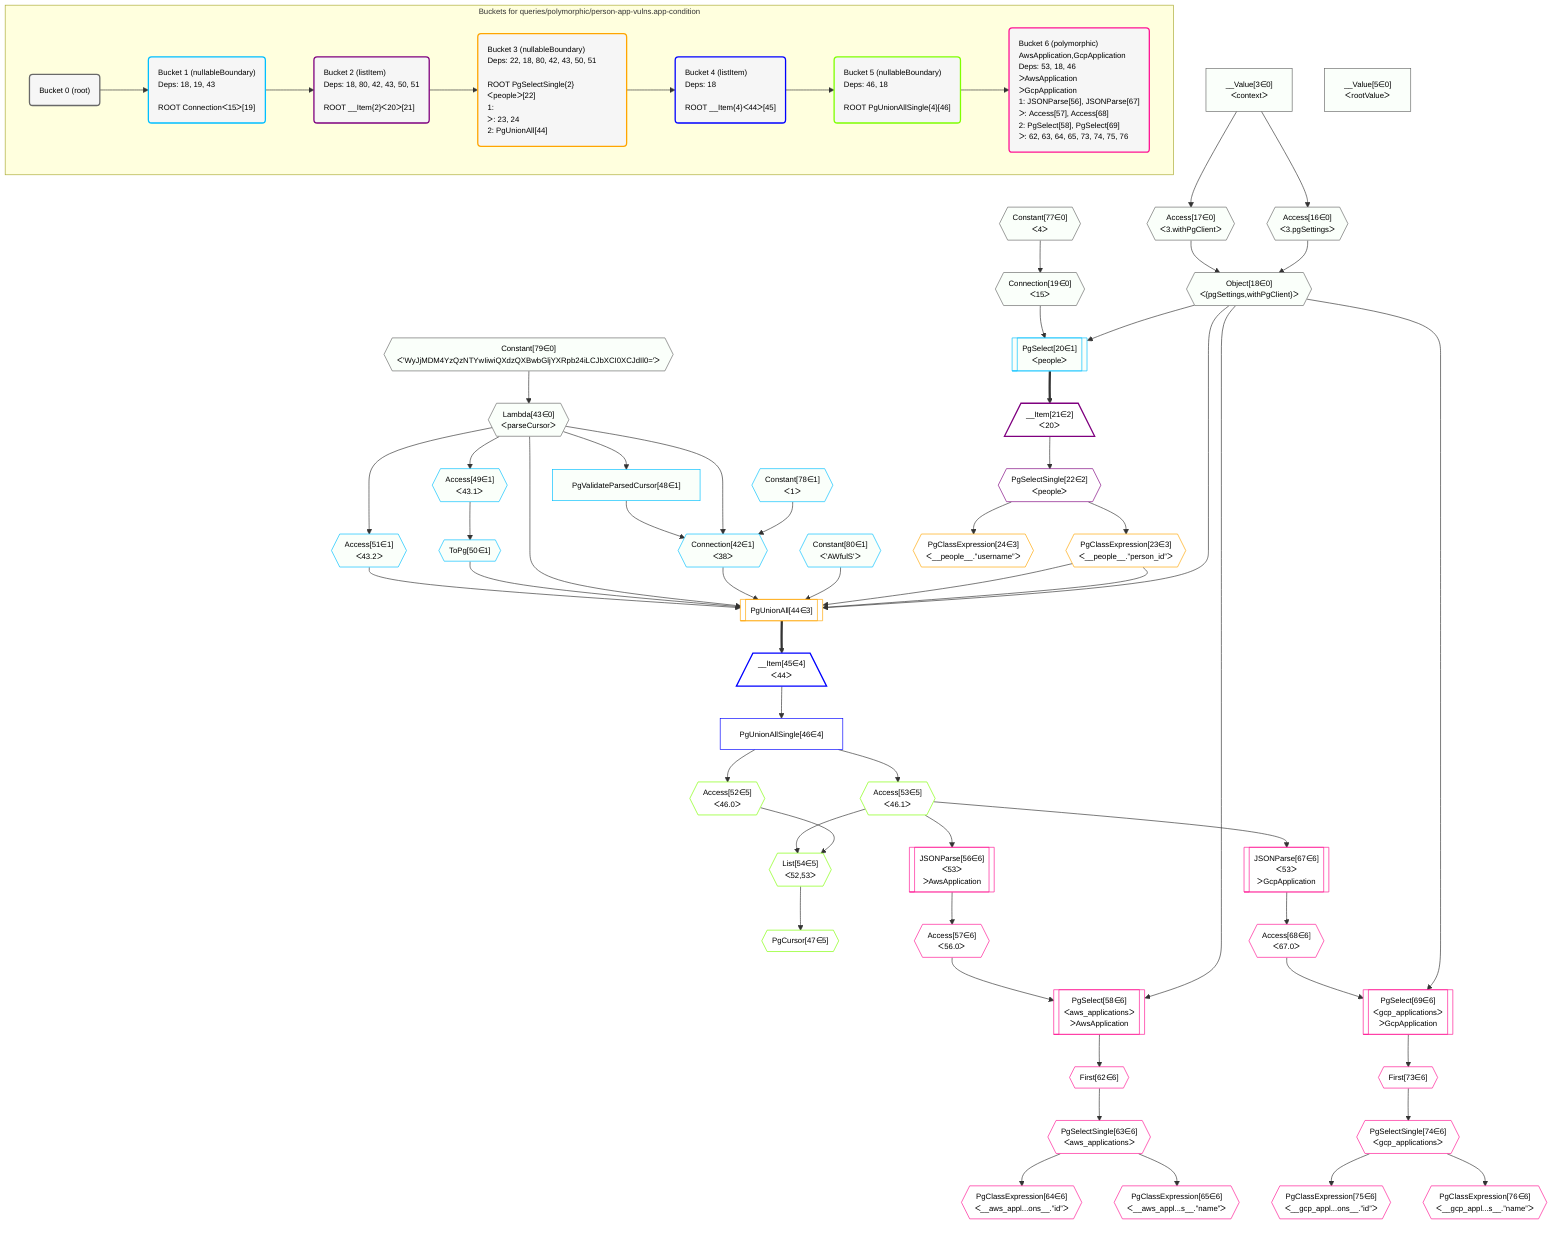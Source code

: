 %%{init: {'themeVariables': { 'fontSize': '12px'}}}%%
graph TD
    classDef path fill:#eee,stroke:#000,color:#000
    classDef plan fill:#fff,stroke-width:1px,color:#000
    classDef itemplan fill:#fff,stroke-width:2px,color:#000
    classDef unbatchedplan fill:#dff,stroke-width:1px,color:#000
    classDef sideeffectplan fill:#fcc,stroke-width:2px,color:#000
    classDef bucket fill:#f6f6f6,color:#000,stroke-width:2px,text-align:left


    %% plan dependencies
    Object18{{"Object[18∈0]<br />ᐸ{pgSettings,withPgClient}ᐳ"}}:::plan
    Access16{{"Access[16∈0]<br />ᐸ3.pgSettingsᐳ"}}:::plan
    Access17{{"Access[17∈0]<br />ᐸ3.withPgClientᐳ"}}:::plan
    Access16 & Access17 --> Object18
    __Value3["__Value[3∈0]<br />ᐸcontextᐳ"]:::plan
    __Value3 --> Access16
    __Value3 --> Access17
    Connection19{{"Connection[19∈0]<br />ᐸ15ᐳ"}}:::plan
    Constant77{{"Constant[77∈0]<br />ᐸ4ᐳ"}}:::plan
    Constant77 --> Connection19
    Lambda43{{"Lambda[43∈0]<br />ᐸparseCursorᐳ"}}:::plan
    Constant79{{"Constant[79∈0]<br />ᐸ'WyJjMDM4YzQzNTYwIiwiQXdzQXBwbGljYXRpb24iLCJbXCI0XCJdIl0='ᐳ"}}:::plan
    Constant79 --> Lambda43
    __Value5["__Value[5∈0]<br />ᐸrootValueᐳ"]:::plan
    Connection42{{"Connection[42∈1]<br />ᐸ38ᐳ"}}:::plan
    Constant78{{"Constant[78∈1]<br />ᐸ1ᐳ"}}:::plan
    PgValidateParsedCursor48["PgValidateParsedCursor[48∈1]"]:::plan
    Constant78 & Lambda43 & PgValidateParsedCursor48 --> Connection42
    PgSelect20[["PgSelect[20∈1]<br />ᐸpeopleᐳ"]]:::plan
    Object18 & Connection19 --> PgSelect20
    Lambda43 --> PgValidateParsedCursor48
    Access49{{"Access[49∈1]<br />ᐸ43.1ᐳ"}}:::plan
    Lambda43 --> Access49
    ToPg50{{"ToPg[50∈1]"}}:::plan
    Access49 --> ToPg50
    Access51{{"Access[51∈1]<br />ᐸ43.2ᐳ"}}:::plan
    Lambda43 --> Access51
    Constant80{{"Constant[80∈1]<br />ᐸ'AWfulS'ᐳ"}}:::plan
    __Item21[/"__Item[21∈2]<br />ᐸ20ᐳ"\]:::itemplan
    PgSelect20 ==> __Item21
    PgSelectSingle22{{"PgSelectSingle[22∈2]<br />ᐸpeopleᐳ"}}:::plan
    __Item21 --> PgSelectSingle22
    PgUnionAll44[["PgUnionAll[44∈3]"]]:::plan
    PgClassExpression23{{"PgClassExpression[23∈3]<br />ᐸ__people__.”person_id”ᐳ"}}:::plan
    Object18 & PgClassExpression23 & PgClassExpression23 & Constant80 & Connection42 & Lambda43 & ToPg50 & Access51 --> PgUnionAll44
    PgSelectSingle22 --> PgClassExpression23
    PgClassExpression24{{"PgClassExpression[24∈3]<br />ᐸ__people__.”username”ᐳ"}}:::plan
    PgSelectSingle22 --> PgClassExpression24
    __Item45[/"__Item[45∈4]<br />ᐸ44ᐳ"\]:::itemplan
    PgUnionAll44 ==> __Item45
    PgUnionAllSingle46["PgUnionAllSingle[46∈4]"]:::plan
    __Item45 --> PgUnionAllSingle46
    List54{{"List[54∈5]<br />ᐸ52,53ᐳ"}}:::plan
    Access52{{"Access[52∈5]<br />ᐸ46.0ᐳ"}}:::plan
    Access53{{"Access[53∈5]<br />ᐸ46.1ᐳ"}}:::plan
    Access52 & Access53 --> List54
    PgCursor47{{"PgCursor[47∈5]"}}:::plan
    List54 --> PgCursor47
    PgUnionAllSingle46 --> Access52
    PgUnionAllSingle46 --> Access53
    PgSelect58[["PgSelect[58∈6]<br />ᐸaws_applicationsᐳ<br />ᐳAwsApplication"]]:::plan
    Access57{{"Access[57∈6]<br />ᐸ56.0ᐳ"}}:::plan
    Object18 & Access57 --> PgSelect58
    PgSelect69[["PgSelect[69∈6]<br />ᐸgcp_applicationsᐳ<br />ᐳGcpApplication"]]:::plan
    Access68{{"Access[68∈6]<br />ᐸ67.0ᐳ"}}:::plan
    Object18 & Access68 --> PgSelect69
    JSONParse56[["JSONParse[56∈6]<br />ᐸ53ᐳ<br />ᐳAwsApplication"]]:::plan
    Access53 --> JSONParse56
    JSONParse56 --> Access57
    First62{{"First[62∈6]"}}:::plan
    PgSelect58 --> First62
    PgSelectSingle63{{"PgSelectSingle[63∈6]<br />ᐸaws_applicationsᐳ"}}:::plan
    First62 --> PgSelectSingle63
    PgClassExpression64{{"PgClassExpression[64∈6]<br />ᐸ__aws_appl...ons__.”id”ᐳ"}}:::plan
    PgSelectSingle63 --> PgClassExpression64
    PgClassExpression65{{"PgClassExpression[65∈6]<br />ᐸ__aws_appl...s__.”name”ᐳ"}}:::plan
    PgSelectSingle63 --> PgClassExpression65
    JSONParse67[["JSONParse[67∈6]<br />ᐸ53ᐳ<br />ᐳGcpApplication"]]:::plan
    Access53 --> JSONParse67
    JSONParse67 --> Access68
    First73{{"First[73∈6]"}}:::plan
    PgSelect69 --> First73
    PgSelectSingle74{{"PgSelectSingle[74∈6]<br />ᐸgcp_applicationsᐳ"}}:::plan
    First73 --> PgSelectSingle74
    PgClassExpression75{{"PgClassExpression[75∈6]<br />ᐸ__gcp_appl...ons__.”id”ᐳ"}}:::plan
    PgSelectSingle74 --> PgClassExpression75
    PgClassExpression76{{"PgClassExpression[76∈6]<br />ᐸ__gcp_appl...s__.”name”ᐳ"}}:::plan
    PgSelectSingle74 --> PgClassExpression76

    %% define steps

    subgraph "Buckets for queries/polymorphic/person-app-vulns.app-condition"
    Bucket0("Bucket 0 (root)"):::bucket
    classDef bucket0 stroke:#696969
    class Bucket0,__Value3,__Value5,Access16,Access17,Object18,Connection19,Lambda43,Constant77,Constant79 bucket0
    Bucket1("Bucket 1 (nullableBoundary)<br />Deps: 18, 19, 43<br /><br />ROOT Connectionᐸ15ᐳ[19]"):::bucket
    classDef bucket1 stroke:#00bfff
    class Bucket1,PgSelect20,Connection42,PgValidateParsedCursor48,Access49,ToPg50,Access51,Constant78,Constant80 bucket1
    Bucket2("Bucket 2 (listItem)<br />Deps: 18, 80, 42, 43, 50, 51<br /><br />ROOT __Item{2}ᐸ20ᐳ[21]"):::bucket
    classDef bucket2 stroke:#7f007f
    class Bucket2,__Item21,PgSelectSingle22 bucket2
    Bucket3("Bucket 3 (nullableBoundary)<br />Deps: 22, 18, 80, 42, 43, 50, 51<br /><br />ROOT PgSelectSingle{2}ᐸpeopleᐳ[22]<br />1: <br />ᐳ: 23, 24<br />2: PgUnionAll[44]"):::bucket
    classDef bucket3 stroke:#ffa500
    class Bucket3,PgClassExpression23,PgClassExpression24,PgUnionAll44 bucket3
    Bucket4("Bucket 4 (listItem)<br />Deps: 18<br /><br />ROOT __Item{4}ᐸ44ᐳ[45]"):::bucket
    classDef bucket4 stroke:#0000ff
    class Bucket4,__Item45,PgUnionAllSingle46 bucket4
    Bucket5("Bucket 5 (nullableBoundary)<br />Deps: 46, 18<br /><br />ROOT PgUnionAllSingle{4}[46]"):::bucket
    classDef bucket5 stroke:#7fff00
    class Bucket5,PgCursor47,Access52,Access53,List54 bucket5
    Bucket6("Bucket 6 (polymorphic)<br />AwsApplication,GcpApplication<br />Deps: 53, 18, 46<br />ᐳAwsApplication<br />ᐳGcpApplication<br />1: JSONParse[56], JSONParse[67]<br />ᐳ: Access[57], Access[68]<br />2: PgSelect[58], PgSelect[69]<br />ᐳ: 62, 63, 64, 65, 73, 74, 75, 76"):::bucket
    classDef bucket6 stroke:#ff1493
    class Bucket6,JSONParse56,Access57,PgSelect58,First62,PgSelectSingle63,PgClassExpression64,PgClassExpression65,JSONParse67,Access68,PgSelect69,First73,PgSelectSingle74,PgClassExpression75,PgClassExpression76 bucket6
    Bucket0 --> Bucket1
    Bucket1 --> Bucket2
    Bucket2 --> Bucket3
    Bucket3 --> Bucket4
    Bucket4 --> Bucket5
    Bucket5 --> Bucket6
    classDef unary fill:#fafffa,borderWidth:8px
    class Object18,Access16,Access17,Connection19,Lambda43,__Value3,__Value5,Constant77,Constant79,Connection42,PgSelect20,PgValidateParsedCursor48,Access49,ToPg50,Access51,Constant78,Constant80 unary
    end